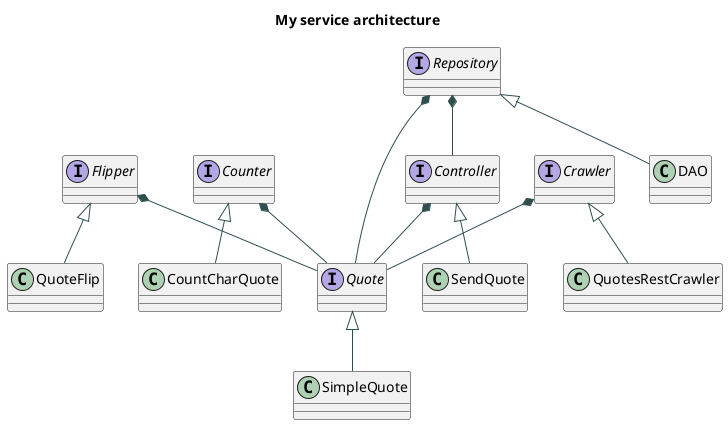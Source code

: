 @startuml
Title "My service architecture"
skinparam {
  ArrowColor DarkSlateGray
  ActorBorderColor DarkSlateGray
  ActorBackgroundColor SteelBlue
  ActorFontColor DarkSlateGray
  ParticipantBorderColor DarkSlateGray
  ParticipantBackgroundColor SteelBlue
  ParticipantFontColor White
  DatabaseBorderColor DarkSlateGray
  DatabaseBackgroundColor SteelBlue
  LifeLineBorderColor DarkSlateGray
  LifeLineBackgroundColor SteelBlue
  CollectionsBorderColor DarkSlateGray
  CollectionsBackgroundColor RoyalBlue
}

class SimpleQuote

interface Quote


interface Flipper

class QuoteFlip

interface Counter

class CountCharQuote

interface Repository

class DAO

interface Controller

class SendQuote

interface Crawler

class QuotesRestCrawler

Crawler <|-- QuotesRestCrawler
Crawler *-- Quote
Quote <|-- SimpleQuote
Flipper *-- Quote
Flipper <|-- QuoteFlip
Counter *-- Quote
Counter <|-- CountCharQuote
Repository *-- Quote
Repository <|-- DAO
Controller *-- Quote
Controller <|-- SendQuote
Repository *-- Controller

@enduml